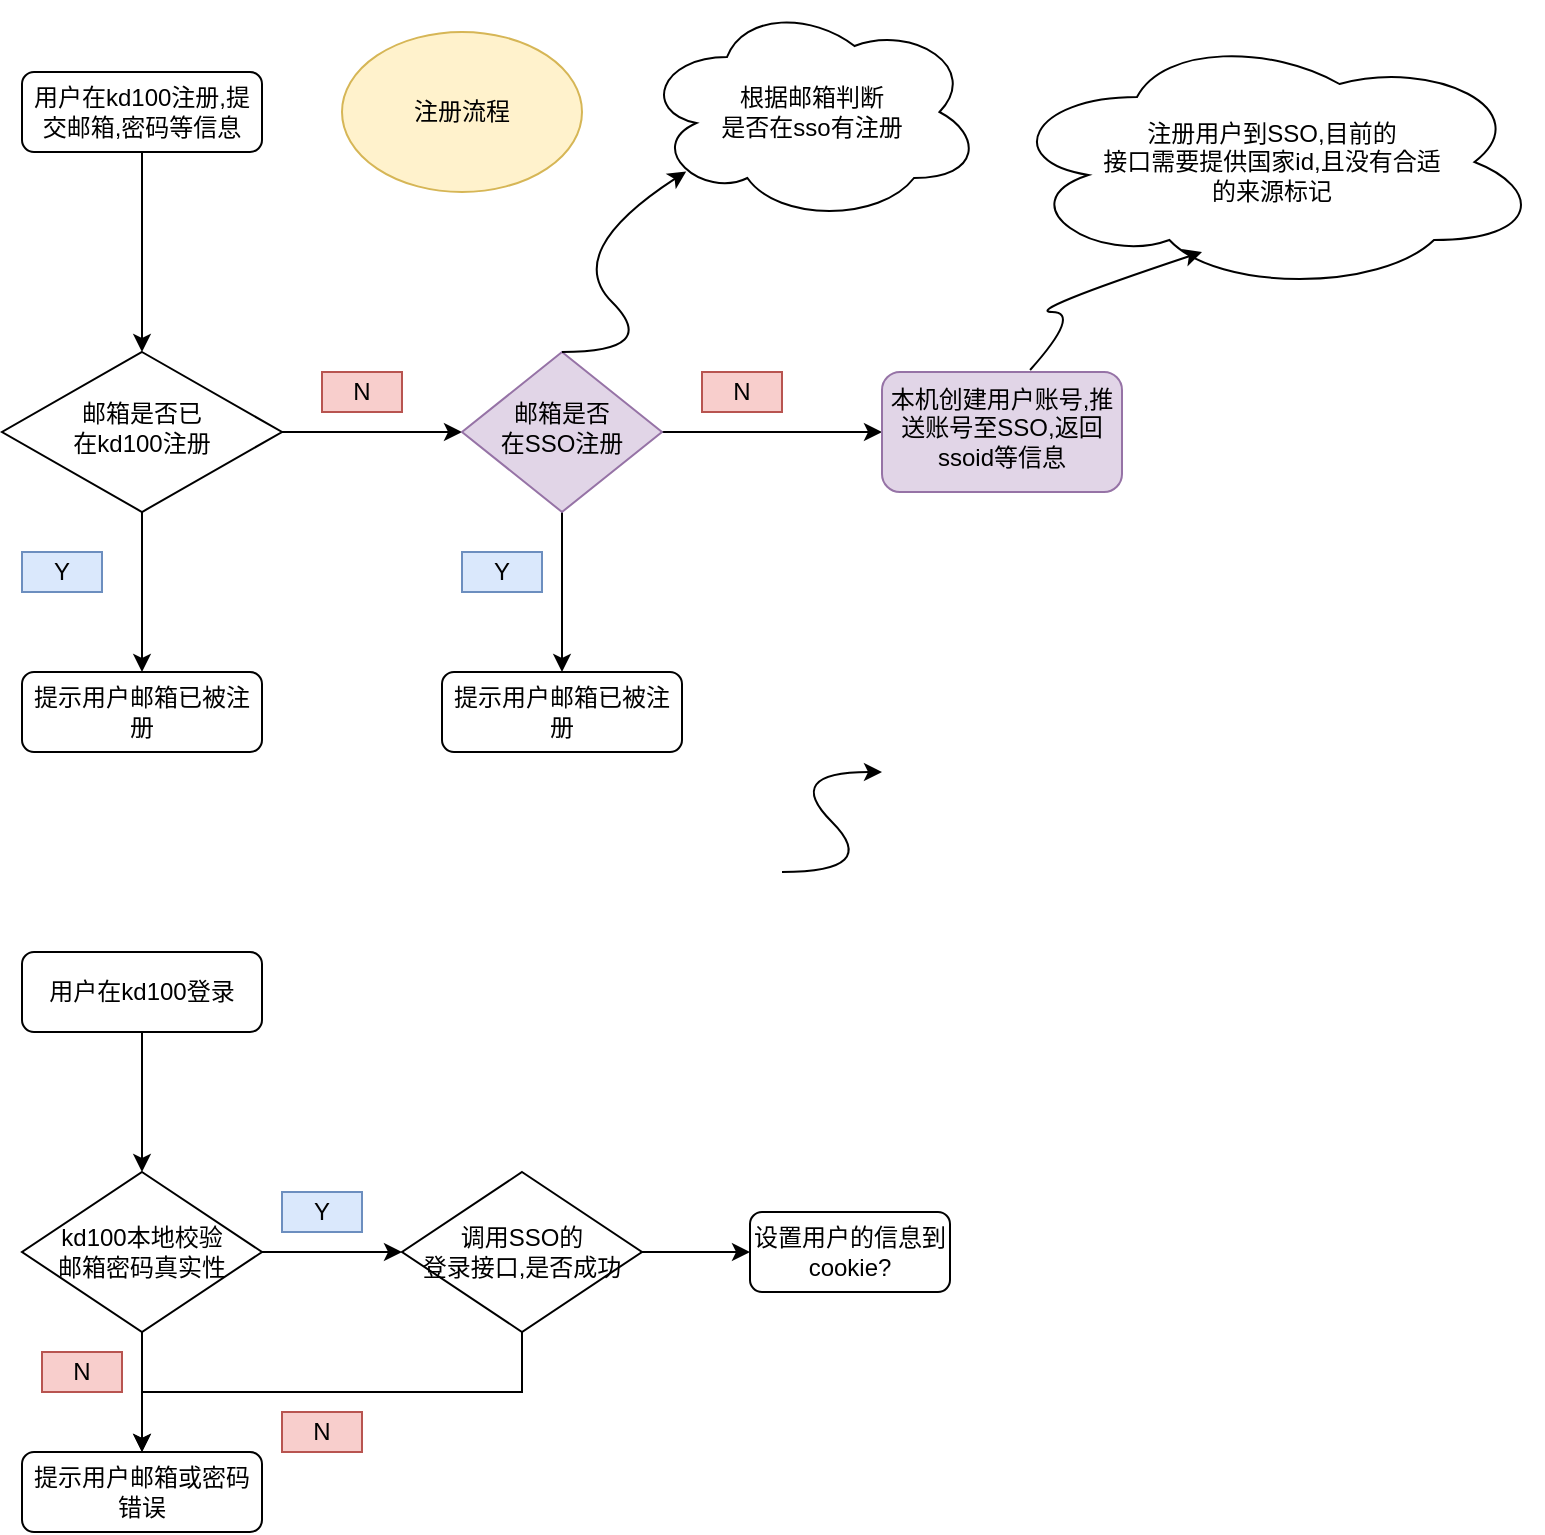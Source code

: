 <mxfile version="14.8.2" type="github">
  <diagram id="C5RBs43oDa-KdzZeNtuy" name="Page-1">
    <mxGraphModel dx="1422" dy="752" grid="1" gridSize="10" guides="1" tooltips="1" connect="1" arrows="1" fold="1" page="1" pageScale="1" pageWidth="827" pageHeight="1169" math="0" shadow="0">
      <root>
        <mxCell id="WIyWlLk6GJQsqaUBKTNV-0" />
        <mxCell id="WIyWlLk6GJQsqaUBKTNV-1" parent="WIyWlLk6GJQsqaUBKTNV-0" />
        <mxCell id="yOSvcxgq4yjiT3QOHLfB-1" style="edgeStyle=orthogonalEdgeStyle;rounded=0;orthogonalLoop=1;jettySize=auto;html=1;exitX=0.5;exitY=1;exitDx=0;exitDy=0;entryX=0.5;entryY=0;entryDx=0;entryDy=0;" edge="1" parent="WIyWlLk6GJQsqaUBKTNV-1" source="WIyWlLk6GJQsqaUBKTNV-3" target="WIyWlLk6GJQsqaUBKTNV-6">
          <mxGeometry relative="1" as="geometry" />
        </mxCell>
        <mxCell id="WIyWlLk6GJQsqaUBKTNV-3" value="用户在kd100注册,提交邮箱,密码等信息" style="rounded=1;whiteSpace=wrap;html=1;fontSize=12;glass=0;strokeWidth=1;shadow=0;" parent="WIyWlLk6GJQsqaUBKTNV-1" vertex="1">
          <mxGeometry x="50" y="70" width="120" height="40" as="geometry" />
        </mxCell>
        <mxCell id="SDEDhps1Sc0b50msGvVq-42" style="edgeStyle=orthogonalEdgeStyle;rounded=0;orthogonalLoop=1;jettySize=auto;html=1;exitX=0.5;exitY=1;exitDx=0;exitDy=0;entryX=0.5;entryY=0;entryDx=0;entryDy=0;" parent="WIyWlLk6GJQsqaUBKTNV-1" source="WIyWlLk6GJQsqaUBKTNV-6" target="WIyWlLk6GJQsqaUBKTNV-11" edge="1">
          <mxGeometry relative="1" as="geometry" />
        </mxCell>
        <mxCell id="SDEDhps1Sc0b50msGvVq-43" style="edgeStyle=orthogonalEdgeStyle;rounded=0;orthogonalLoop=1;jettySize=auto;html=1;exitX=1;exitY=0.5;exitDx=0;exitDy=0;entryX=0;entryY=0.5;entryDx=0;entryDy=0;" parent="WIyWlLk6GJQsqaUBKTNV-1" source="WIyWlLk6GJQsqaUBKTNV-6" edge="1">
          <mxGeometry relative="1" as="geometry">
            <mxPoint x="270" y="250.0" as="targetPoint" />
          </mxGeometry>
        </mxCell>
        <mxCell id="WIyWlLk6GJQsqaUBKTNV-6" value="&lt;div&gt;邮箱是否已&lt;/div&gt;&lt;div&gt;在kd100注册&lt;/div&gt;" style="rhombus;whiteSpace=wrap;html=1;shadow=0;fontFamily=Helvetica;fontSize=12;align=center;strokeWidth=1;spacing=6;spacingTop=-4;" parent="WIyWlLk6GJQsqaUBKTNV-1" vertex="1">
          <mxGeometry x="40" y="210" width="140" height="80" as="geometry" />
        </mxCell>
        <mxCell id="SDEDhps1Sc0b50msGvVq-48" style="edgeStyle=orthogonalEdgeStyle;rounded=0;orthogonalLoop=1;jettySize=auto;html=1;exitX=0.5;exitY=1;exitDx=0;exitDy=0;entryX=0.5;entryY=0;entryDx=0;entryDy=0;" parent="WIyWlLk6GJQsqaUBKTNV-1" source="WIyWlLk6GJQsqaUBKTNV-10" target="SDEDhps1Sc0b50msGvVq-47" edge="1">
          <mxGeometry relative="1" as="geometry" />
        </mxCell>
        <mxCell id="SDEDhps1Sc0b50msGvVq-51" style="edgeStyle=orthogonalEdgeStyle;rounded=0;orthogonalLoop=1;jettySize=auto;html=1;exitX=1;exitY=0.5;exitDx=0;exitDy=0;" parent="WIyWlLk6GJQsqaUBKTNV-1" source="WIyWlLk6GJQsqaUBKTNV-10" target="SDEDhps1Sc0b50msGvVq-50" edge="1">
          <mxGeometry relative="1" as="geometry" />
        </mxCell>
        <mxCell id="WIyWlLk6GJQsqaUBKTNV-10" value="&lt;div&gt;邮箱是否&lt;/div&gt;&lt;div&gt;在SSO注册&lt;/div&gt;" style="rhombus;whiteSpace=wrap;html=1;shadow=0;fontFamily=Helvetica;fontSize=12;align=center;strokeWidth=1;spacing=6;spacingTop=-4;fillColor=#e1d5e7;strokeColor=#9673a6;" parent="WIyWlLk6GJQsqaUBKTNV-1" vertex="1">
          <mxGeometry x="270" y="210" width="100" height="80" as="geometry" />
        </mxCell>
        <mxCell id="WIyWlLk6GJQsqaUBKTNV-11" value="提示用户邮箱已被注册" style="rounded=1;whiteSpace=wrap;html=1;fontSize=12;glass=0;strokeWidth=1;shadow=0;" parent="WIyWlLk6GJQsqaUBKTNV-1" vertex="1">
          <mxGeometry x="50" y="370" width="120" height="40" as="geometry" />
        </mxCell>
        <mxCell id="SDEDhps1Sc0b50msGvVq-44" value="Y" style="text;html=1;strokeColor=#6c8ebf;fillColor=#dae8fc;align=center;verticalAlign=middle;whiteSpace=wrap;rounded=0;" parent="WIyWlLk6GJQsqaUBKTNV-1" vertex="1">
          <mxGeometry x="50" y="310" width="40" height="20" as="geometry" />
        </mxCell>
        <mxCell id="SDEDhps1Sc0b50msGvVq-45" value="N" style="text;html=1;strokeColor=#b85450;fillColor=#f8cecc;align=center;verticalAlign=middle;whiteSpace=wrap;rounded=0;" parent="WIyWlLk6GJQsqaUBKTNV-1" vertex="1">
          <mxGeometry x="200" y="220" width="40" height="20" as="geometry" />
        </mxCell>
        <mxCell id="SDEDhps1Sc0b50msGvVq-47" value="提示用户邮箱已被注册" style="rounded=1;whiteSpace=wrap;html=1;fontSize=12;glass=0;strokeWidth=1;shadow=0;" parent="WIyWlLk6GJQsqaUBKTNV-1" vertex="1">
          <mxGeometry x="260" y="370" width="120" height="40" as="geometry" />
        </mxCell>
        <mxCell id="SDEDhps1Sc0b50msGvVq-49" value="Y" style="text;html=1;strokeColor=#6c8ebf;fillColor=#dae8fc;align=center;verticalAlign=middle;whiteSpace=wrap;rounded=0;" parent="WIyWlLk6GJQsqaUBKTNV-1" vertex="1">
          <mxGeometry x="270" y="310" width="40" height="20" as="geometry" />
        </mxCell>
        <mxCell id="SDEDhps1Sc0b50msGvVq-50" value="本机创建用户账号,推送账号至SSO,返回ssoid等信息" style="rounded=1;whiteSpace=wrap;html=1;align=center;verticalAlign=top;fillColor=#e1d5e7;strokeColor=#9673a6;" parent="WIyWlLk6GJQsqaUBKTNV-1" vertex="1">
          <mxGeometry x="480" y="220" width="120" height="60" as="geometry" />
        </mxCell>
        <mxCell id="SDEDhps1Sc0b50msGvVq-52" value="N" style="text;html=1;strokeColor=#b85450;fillColor=#f8cecc;align=center;verticalAlign=middle;whiteSpace=wrap;rounded=0;" parent="WIyWlLk6GJQsqaUBKTNV-1" vertex="1">
          <mxGeometry x="390" y="220" width="40" height="20" as="geometry" />
        </mxCell>
        <mxCell id="yOSvcxgq4yjiT3QOHLfB-0" value="注册流程" style="ellipse;whiteSpace=wrap;html=1;fillColor=#fff2cc;strokeColor=#d6b656;" vertex="1" parent="WIyWlLk6GJQsqaUBKTNV-1">
          <mxGeometry x="210" y="50" width="120" height="80" as="geometry" />
        </mxCell>
        <mxCell id="yOSvcxgq4yjiT3QOHLfB-4" style="edgeStyle=orthogonalEdgeStyle;rounded=0;orthogonalLoop=1;jettySize=auto;html=1;exitX=0.5;exitY=1;exitDx=0;exitDy=0;entryX=0.5;entryY=0;entryDx=0;entryDy=0;" edge="1" parent="WIyWlLk6GJQsqaUBKTNV-1" source="yOSvcxgq4yjiT3QOHLfB-2" target="yOSvcxgq4yjiT3QOHLfB-3">
          <mxGeometry relative="1" as="geometry" />
        </mxCell>
        <mxCell id="yOSvcxgq4yjiT3QOHLfB-2" value="用户在kd100登录" style="rounded=1;whiteSpace=wrap;html=1;" vertex="1" parent="WIyWlLk6GJQsqaUBKTNV-1">
          <mxGeometry x="50" y="510" width="120" height="40" as="geometry" />
        </mxCell>
        <mxCell id="yOSvcxgq4yjiT3QOHLfB-7" style="edgeStyle=orthogonalEdgeStyle;rounded=0;orthogonalLoop=1;jettySize=auto;html=1;exitX=1;exitY=0.5;exitDx=0;exitDy=0;entryX=0;entryY=0.5;entryDx=0;entryDy=0;" edge="1" parent="WIyWlLk6GJQsqaUBKTNV-1" source="yOSvcxgq4yjiT3QOHLfB-3">
          <mxGeometry relative="1" as="geometry">
            <mxPoint x="240" y="660" as="targetPoint" />
          </mxGeometry>
        </mxCell>
        <mxCell id="yOSvcxgq4yjiT3QOHLfB-8" style="edgeStyle=orthogonalEdgeStyle;rounded=0;orthogonalLoop=1;jettySize=auto;html=1;exitX=0.5;exitY=1;exitDx=0;exitDy=0;entryX=0.5;entryY=0;entryDx=0;entryDy=0;" edge="1" parent="WIyWlLk6GJQsqaUBKTNV-1" source="yOSvcxgq4yjiT3QOHLfB-3" target="yOSvcxgq4yjiT3QOHLfB-5">
          <mxGeometry relative="1" as="geometry" />
        </mxCell>
        <mxCell id="yOSvcxgq4yjiT3QOHLfB-3" value="&lt;div&gt;kd100本地校验&lt;/div&gt;&lt;div&gt;邮箱密码真实性&lt;/div&gt;" style="rhombus;whiteSpace=wrap;html=1;" vertex="1" parent="WIyWlLk6GJQsqaUBKTNV-1">
          <mxGeometry x="50" y="620" width="120" height="80" as="geometry" />
        </mxCell>
        <mxCell id="yOSvcxgq4yjiT3QOHLfB-5" value="提示用户邮箱或密码错误" style="rounded=1;whiteSpace=wrap;html=1;" vertex="1" parent="WIyWlLk6GJQsqaUBKTNV-1">
          <mxGeometry x="50" y="760" width="120" height="40" as="geometry" />
        </mxCell>
        <mxCell id="yOSvcxgq4yjiT3QOHLfB-11" value="N" style="text;html=1;strokeColor=#b85450;fillColor=#f8cecc;align=center;verticalAlign=middle;whiteSpace=wrap;rounded=0;" vertex="1" parent="WIyWlLk6GJQsqaUBKTNV-1">
          <mxGeometry x="60" y="710" width="40" height="20" as="geometry" />
        </mxCell>
        <mxCell id="yOSvcxgq4yjiT3QOHLfB-12" value="Y" style="text;html=1;strokeColor=#6c8ebf;fillColor=#dae8fc;align=center;verticalAlign=middle;whiteSpace=wrap;rounded=0;" vertex="1" parent="WIyWlLk6GJQsqaUBKTNV-1">
          <mxGeometry x="180" y="630" width="40" height="20" as="geometry" />
        </mxCell>
        <mxCell id="yOSvcxgq4yjiT3QOHLfB-14" style="edgeStyle=orthogonalEdgeStyle;rounded=0;orthogonalLoop=1;jettySize=auto;html=1;exitX=0.5;exitY=1;exitDx=0;exitDy=0;entryX=0.5;entryY=0;entryDx=0;entryDy=0;" edge="1" parent="WIyWlLk6GJQsqaUBKTNV-1" source="yOSvcxgq4yjiT3QOHLfB-13" target="yOSvcxgq4yjiT3QOHLfB-5">
          <mxGeometry relative="1" as="geometry">
            <mxPoint x="110" y="750" as="targetPoint" />
          </mxGeometry>
        </mxCell>
        <mxCell id="yOSvcxgq4yjiT3QOHLfB-18" style="edgeStyle=orthogonalEdgeStyle;rounded=0;orthogonalLoop=1;jettySize=auto;html=1;exitX=1;exitY=0.5;exitDx=0;exitDy=0;entryX=0;entryY=0.5;entryDx=0;entryDy=0;" edge="1" parent="WIyWlLk6GJQsqaUBKTNV-1" source="yOSvcxgq4yjiT3QOHLfB-13" target="yOSvcxgq4yjiT3QOHLfB-17">
          <mxGeometry relative="1" as="geometry" />
        </mxCell>
        <mxCell id="yOSvcxgq4yjiT3QOHLfB-13" value="&lt;div&gt;调用SSO的&lt;/div&gt;&lt;div&gt;登录接口,是否成功&lt;/div&gt;" style="rhombus;whiteSpace=wrap;html=1;" vertex="1" parent="WIyWlLk6GJQsqaUBKTNV-1">
          <mxGeometry x="240" y="620" width="120" height="80" as="geometry" />
        </mxCell>
        <mxCell id="yOSvcxgq4yjiT3QOHLfB-15" value="N" style="text;html=1;strokeColor=#b85450;fillColor=#f8cecc;align=center;verticalAlign=middle;whiteSpace=wrap;rounded=0;" vertex="1" parent="WIyWlLk6GJQsqaUBKTNV-1">
          <mxGeometry x="180" y="740" width="40" height="20" as="geometry" />
        </mxCell>
        <mxCell id="yOSvcxgq4yjiT3QOHLfB-17" value="设置用户的信息到cookie?" style="rounded=1;whiteSpace=wrap;html=1;" vertex="1" parent="WIyWlLk6GJQsqaUBKTNV-1">
          <mxGeometry x="414" y="640" width="100" height="40" as="geometry" />
        </mxCell>
        <mxCell id="yOSvcxgq4yjiT3QOHLfB-19" value="&lt;div&gt;根据邮箱判断&lt;/div&gt;&lt;div&gt;是否在sso有注册&lt;/div&gt;" style="ellipse;shape=cloud;whiteSpace=wrap;html=1;" vertex="1" parent="WIyWlLk6GJQsqaUBKTNV-1">
          <mxGeometry x="360" y="35" width="170" height="110" as="geometry" />
        </mxCell>
        <mxCell id="yOSvcxgq4yjiT3QOHLfB-20" value="&lt;div align=&quot;center&quot;&gt;注册用户到SSO,目前的&lt;/div&gt;&lt;div align=&quot;center&quot;&gt;接口需要提供国家id,且没有合适&lt;/div&gt;&lt;div align=&quot;center&quot;&gt;的来源标记&lt;/div&gt;" style="ellipse;shape=cloud;whiteSpace=wrap;html=1;align=center;" vertex="1" parent="WIyWlLk6GJQsqaUBKTNV-1">
          <mxGeometry x="540" y="50" width="270" height="130" as="geometry" />
        </mxCell>
        <mxCell id="yOSvcxgq4yjiT3QOHLfB-21" value="" style="curved=1;endArrow=classic;html=1;" edge="1" parent="WIyWlLk6GJQsqaUBKTNV-1">
          <mxGeometry width="50" height="50" relative="1" as="geometry">
            <mxPoint x="430" y="470" as="sourcePoint" />
            <mxPoint x="480" y="420" as="targetPoint" />
            <Array as="points">
              <mxPoint x="480" y="470" />
              <mxPoint x="430" y="420" />
            </Array>
          </mxGeometry>
        </mxCell>
        <mxCell id="yOSvcxgq4yjiT3QOHLfB-23" value="" style="curved=1;endArrow=classic;html=1;entryX=0.13;entryY=0.77;entryDx=0;entryDy=0;entryPerimeter=0;" edge="1" parent="WIyWlLk6GJQsqaUBKTNV-1" target="yOSvcxgq4yjiT3QOHLfB-19">
          <mxGeometry width="50" height="50" relative="1" as="geometry">
            <mxPoint x="320" y="210" as="sourcePoint" />
            <mxPoint x="370" y="160" as="targetPoint" />
            <Array as="points">
              <mxPoint x="370" y="210" />
              <mxPoint x="320" y="160" />
            </Array>
          </mxGeometry>
        </mxCell>
        <mxCell id="yOSvcxgq4yjiT3QOHLfB-24" value="" style="curved=1;endArrow=classic;html=1;exitX=0.617;exitY=-0.017;exitDx=0;exitDy=0;exitPerimeter=0;" edge="1" parent="WIyWlLk6GJQsqaUBKTNV-1" source="SDEDhps1Sc0b50msGvVq-50">
          <mxGeometry width="50" height="50" relative="1" as="geometry">
            <mxPoint x="550" y="240" as="sourcePoint" />
            <mxPoint x="640" y="160" as="targetPoint" />
            <Array as="points">
              <mxPoint x="580" y="190" />
              <mxPoint x="550" y="190" />
            </Array>
          </mxGeometry>
        </mxCell>
      </root>
    </mxGraphModel>
  </diagram>
</mxfile>
